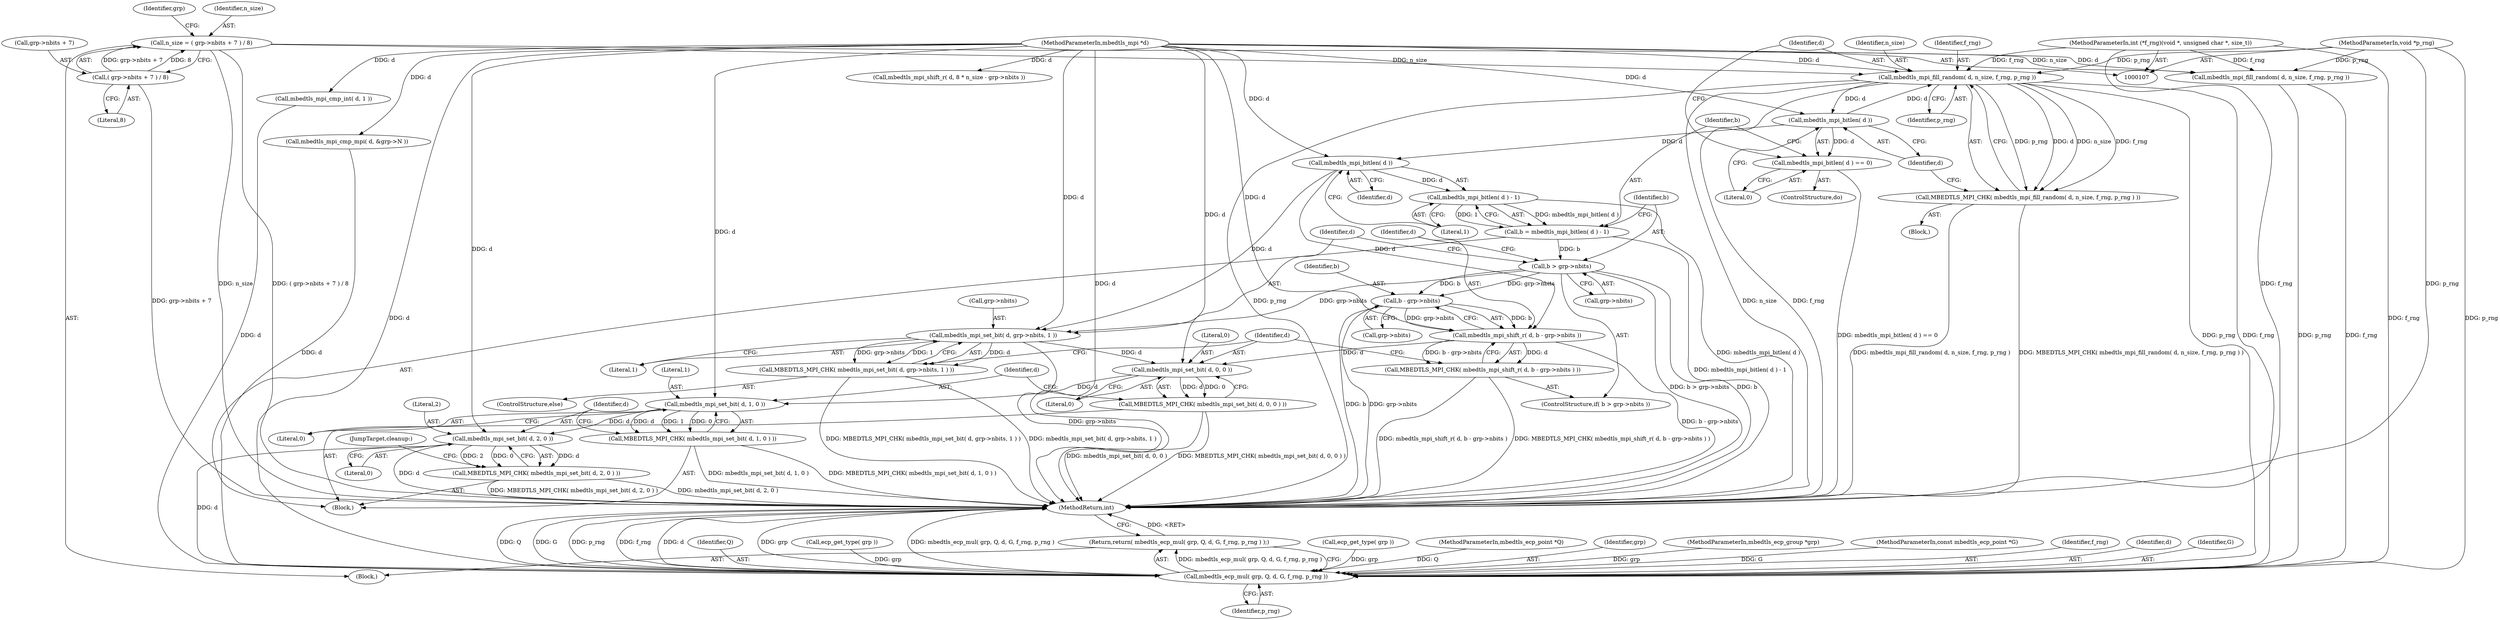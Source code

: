 digraph "1_mbedtls_298a43a77ec0ed2c19a8c924ddd8571ef3e65dfd_2@API" {
"1000136" [label="(Call,mbedtls_mpi_fill_random( d, n_size, f_rng, p_rng ))"];
"1000142" [label="(Call,mbedtls_mpi_bitlen( d ))"];
"1000136" [label="(Call,mbedtls_mpi_fill_random( d, n_size, f_rng, p_rng ))"];
"1000110" [label="(MethodParameterIn,mbedtls_mpi *d)"];
"1000117" [label="(Call,n_size = ( grp->nbits + 7 ) / 8)"];
"1000119" [label="(Call,( grp->nbits + 7 ) / 8)"];
"1000112" [label="(MethodParameterIn,int (*f_rng)(void *, unsigned char *, size_t))"];
"1000113" [label="(MethodParameterIn,void *p_rng)"];
"1000135" [label="(Call,MBEDTLS_MPI_CHK( mbedtls_mpi_fill_random( d, n_size, f_rng, p_rng ) ))"];
"1000249" [label="(Call,mbedtls_ecp_mul( grp, Q, d, G, f_rng, p_rng ))"];
"1000248" [label="(Return,return( mbedtls_ecp_mul( grp, Q, d, G, f_rng, p_rng ) );)"];
"1000141" [label="(Call,mbedtls_mpi_bitlen( d ) == 0)"];
"1000148" [label="(Call,mbedtls_mpi_bitlen( d ))"];
"1000147" [label="(Call,mbedtls_mpi_bitlen( d ) - 1)"];
"1000145" [label="(Call,b = mbedtls_mpi_bitlen( d ) - 1)"];
"1000152" [label="(Call,b > grp->nbits)"];
"1000160" [label="(Call,b - grp->nbits)"];
"1000158" [label="(Call,mbedtls_mpi_shift_r( d, b - grp->nbits ))"];
"1000157" [label="(Call,MBEDTLS_MPI_CHK( mbedtls_mpi_shift_r( d, b - grp->nbits ) ))"];
"1000174" [label="(Call,mbedtls_mpi_set_bit( d, 0, 0 ))"];
"1000173" [label="(Call,MBEDTLS_MPI_CHK( mbedtls_mpi_set_bit( d, 0, 0 ) ))"];
"1000179" [label="(Call,mbedtls_mpi_set_bit( d, 1, 0 ))"];
"1000178" [label="(Call,MBEDTLS_MPI_CHK( mbedtls_mpi_set_bit( d, 1, 0 ) ))"];
"1000184" [label="(Call,mbedtls_mpi_set_bit( d, 2, 0 ))"];
"1000183" [label="(Call,MBEDTLS_MPI_CHK( mbedtls_mpi_set_bit( d, 2, 0 ) ))"];
"1000167" [label="(Call,mbedtls_mpi_set_bit( d, grp->nbits, 1 ))"];
"1000166" [label="(Call,MBEDTLS_MPI_CHK( mbedtls_mpi_set_bit( d, grp->nbits, 1 ) ))"];
"1000251" [label="(Identifier,Q)"];
"1000160" [label="(Call,b - grp->nbits)"];
"1000185" [label="(Identifier,d)"];
"1000135" [label="(Call,MBEDTLS_MPI_CHK( mbedtls_mpi_fill_random( d, n_size, f_rng, p_rng ) ))"];
"1000226" [label="(Call,mbedtls_mpi_cmp_int( d, 1 ))"];
"1000119" [label="(Call,( grp->nbits + 7 ) / 8)"];
"1000157" [label="(Call,MBEDTLS_MPI_CHK( mbedtls_mpi_shift_r( d, b - grp->nbits ) ))"];
"1000166" [label="(Call,MBEDTLS_MPI_CHK( mbedtls_mpi_set_bit( d, grp->nbits, 1 ) ))"];
"1000138" [label="(Identifier,n_size)"];
"1000150" [label="(Literal,1)"];
"1000129" [label="(Identifier,grp)"];
"1000128" [label="(Call,ecp_get_type( grp ))"];
"1000249" [label="(Call,mbedtls_ecp_mul( grp, Q, d, G, f_rng, p_rng ))"];
"1000158" [label="(Call,mbedtls_mpi_shift_r( d, b - grp->nbits ))"];
"1000202" [label="(Call,mbedtls_mpi_fill_random( d, n_size, f_rng, p_rng ))"];
"1000191" [label="(Call,ecp_get_type( grp ))"];
"1000111" [label="(MethodParameterIn,mbedtls_ecp_point *Q)"];
"1000146" [label="(Identifier,b)"];
"1000255" [label="(Identifier,p_rng)"];
"1000187" [label="(Literal,0)"];
"1000161" [label="(Identifier,b)"];
"1000142" [label="(Call,mbedtls_mpi_bitlen( d ))"];
"1000175" [label="(Identifier,d)"];
"1000250" [label="(Identifier,grp)"];
"1000162" [label="(Call,grp->nbits)"];
"1000177" [label="(Literal,0)"];
"1000108" [label="(MethodParameterIn,mbedtls_ecp_group *grp)"];
"1000176" [label="(Literal,0)"];
"1000169" [label="(Call,grp->nbits)"];
"1000179" [label="(Call,mbedtls_mpi_set_bit( d, 1, 0 ))"];
"1000148" [label="(Call,mbedtls_mpi_bitlen( d ))"];
"1000136" [label="(Call,mbedtls_mpi_fill_random( d, n_size, f_rng, p_rng ))"];
"1000256" [label="(MethodReturn,int)"];
"1000125" [label="(Literal,8)"];
"1000109" [label="(MethodParameterIn,const mbedtls_ecp_point *G)"];
"1000165" [label="(ControlStructure,else)"];
"1000168" [label="(Identifier,d)"];
"1000140" [label="(Identifier,p_rng)"];
"1000143" [label="(Identifier,d)"];
"1000181" [label="(Literal,1)"];
"1000154" [label="(Call,grp->nbits)"];
"1000254" [label="(Identifier,f_rng)"];
"1000167" [label="(Call,mbedtls_mpi_set_bit( d, grp->nbits, 1 ))"];
"1000134" [label="(Block,)"];
"1000159" [label="(Identifier,d)"];
"1000131" [label="(Block,)"];
"1000174" [label="(Call,mbedtls_mpi_set_bit( d, 0, 0 ))"];
"1000149" [label="(Identifier,d)"];
"1000133" [label="(ControlStructure,do)"];
"1000110" [label="(MethodParameterIn,mbedtls_mpi *d)"];
"1000184" [label="(Call,mbedtls_mpi_set_bit( d, 2, 0 ))"];
"1000178" [label="(Call,MBEDTLS_MPI_CHK( mbedtls_mpi_set_bit( d, 1, 0 ) ))"];
"1000182" [label="(Literal,0)"];
"1000113" [label="(MethodParameterIn,void *p_rng)"];
"1000141" [label="(Call,mbedtls_mpi_bitlen( d ) == 0)"];
"1000172" [label="(Literal,1)"];
"1000173" [label="(Call,MBEDTLS_MPI_CHK( mbedtls_mpi_set_bit( d, 0, 0 ) ))"];
"1000241" [label="(JumpTarget,cleanup:)"];
"1000112" [label="(MethodParameterIn,int (*f_rng)(void *, unsigned char *, size_t))"];
"1000208" [label="(Call,mbedtls_mpi_shift_r( d, 8 * n_size - grp->nbits ))"];
"1000114" [label="(Block,)"];
"1000186" [label="(Literal,2)"];
"1000153" [label="(Identifier,b)"];
"1000147" [label="(Call,mbedtls_mpi_bitlen( d ) - 1)"];
"1000151" [label="(ControlStructure,if( b > grp->nbits ))"];
"1000145" [label="(Call,b = mbedtls_mpi_bitlen( d ) - 1)"];
"1000180" [label="(Identifier,d)"];
"1000183" [label="(Call,MBEDTLS_MPI_CHK( mbedtls_mpi_set_bit( d, 2, 0 ) ))"];
"1000152" [label="(Call,b > grp->nbits)"];
"1000139" [label="(Identifier,f_rng)"];
"1000120" [label="(Call,grp->nbits + 7)"];
"1000252" [label="(Identifier,d)"];
"1000253" [label="(Identifier,G)"];
"1000118" [label="(Identifier,n_size)"];
"1000144" [label="(Literal,0)"];
"1000137" [label="(Identifier,d)"];
"1000231" [label="(Call,mbedtls_mpi_cmp_mpi( d, &grp->N ))"];
"1000117" [label="(Call,n_size = ( grp->nbits + 7 ) / 8)"];
"1000248" [label="(Return,return( mbedtls_ecp_mul( grp, Q, d, G, f_rng, p_rng ) );)"];
"1000136" -> "1000135"  [label="AST: "];
"1000136" -> "1000140"  [label="CFG: "];
"1000137" -> "1000136"  [label="AST: "];
"1000138" -> "1000136"  [label="AST: "];
"1000139" -> "1000136"  [label="AST: "];
"1000140" -> "1000136"  [label="AST: "];
"1000135" -> "1000136"  [label="CFG: "];
"1000136" -> "1000256"  [label="DDG: f_rng"];
"1000136" -> "1000256"  [label="DDG: p_rng"];
"1000136" -> "1000256"  [label="DDG: n_size"];
"1000136" -> "1000135"  [label="DDG: d"];
"1000136" -> "1000135"  [label="DDG: n_size"];
"1000136" -> "1000135"  [label="DDG: f_rng"];
"1000136" -> "1000135"  [label="DDG: p_rng"];
"1000142" -> "1000136"  [label="DDG: d"];
"1000110" -> "1000136"  [label="DDG: d"];
"1000117" -> "1000136"  [label="DDG: n_size"];
"1000112" -> "1000136"  [label="DDG: f_rng"];
"1000113" -> "1000136"  [label="DDG: p_rng"];
"1000136" -> "1000142"  [label="DDG: d"];
"1000136" -> "1000249"  [label="DDG: f_rng"];
"1000136" -> "1000249"  [label="DDG: p_rng"];
"1000142" -> "1000141"  [label="AST: "];
"1000142" -> "1000143"  [label="CFG: "];
"1000143" -> "1000142"  [label="AST: "];
"1000144" -> "1000142"  [label="CFG: "];
"1000142" -> "1000141"  [label="DDG: d"];
"1000110" -> "1000142"  [label="DDG: d"];
"1000142" -> "1000148"  [label="DDG: d"];
"1000110" -> "1000107"  [label="AST: "];
"1000110" -> "1000256"  [label="DDG: d"];
"1000110" -> "1000148"  [label="DDG: d"];
"1000110" -> "1000158"  [label="DDG: d"];
"1000110" -> "1000167"  [label="DDG: d"];
"1000110" -> "1000174"  [label="DDG: d"];
"1000110" -> "1000179"  [label="DDG: d"];
"1000110" -> "1000184"  [label="DDG: d"];
"1000110" -> "1000202"  [label="DDG: d"];
"1000110" -> "1000208"  [label="DDG: d"];
"1000110" -> "1000226"  [label="DDG: d"];
"1000110" -> "1000231"  [label="DDG: d"];
"1000110" -> "1000249"  [label="DDG: d"];
"1000117" -> "1000114"  [label="AST: "];
"1000117" -> "1000119"  [label="CFG: "];
"1000118" -> "1000117"  [label="AST: "];
"1000119" -> "1000117"  [label="AST: "];
"1000129" -> "1000117"  [label="CFG: "];
"1000117" -> "1000256"  [label="DDG: n_size"];
"1000117" -> "1000256"  [label="DDG: ( grp->nbits + 7 ) / 8"];
"1000119" -> "1000117"  [label="DDG: grp->nbits + 7"];
"1000119" -> "1000117"  [label="DDG: 8"];
"1000117" -> "1000202"  [label="DDG: n_size"];
"1000119" -> "1000125"  [label="CFG: "];
"1000120" -> "1000119"  [label="AST: "];
"1000125" -> "1000119"  [label="AST: "];
"1000119" -> "1000256"  [label="DDG: grp->nbits + 7"];
"1000112" -> "1000107"  [label="AST: "];
"1000112" -> "1000256"  [label="DDG: f_rng"];
"1000112" -> "1000202"  [label="DDG: f_rng"];
"1000112" -> "1000249"  [label="DDG: f_rng"];
"1000113" -> "1000107"  [label="AST: "];
"1000113" -> "1000256"  [label="DDG: p_rng"];
"1000113" -> "1000202"  [label="DDG: p_rng"];
"1000113" -> "1000249"  [label="DDG: p_rng"];
"1000135" -> "1000134"  [label="AST: "];
"1000143" -> "1000135"  [label="CFG: "];
"1000135" -> "1000256"  [label="DDG: MBEDTLS_MPI_CHK( mbedtls_mpi_fill_random( d, n_size, f_rng, p_rng ) )"];
"1000135" -> "1000256"  [label="DDG: mbedtls_mpi_fill_random( d, n_size, f_rng, p_rng )"];
"1000249" -> "1000248"  [label="AST: "];
"1000249" -> "1000255"  [label="CFG: "];
"1000250" -> "1000249"  [label="AST: "];
"1000251" -> "1000249"  [label="AST: "];
"1000252" -> "1000249"  [label="AST: "];
"1000253" -> "1000249"  [label="AST: "];
"1000254" -> "1000249"  [label="AST: "];
"1000255" -> "1000249"  [label="AST: "];
"1000248" -> "1000249"  [label="CFG: "];
"1000249" -> "1000256"  [label="DDG: Q"];
"1000249" -> "1000256"  [label="DDG: G"];
"1000249" -> "1000256"  [label="DDG: p_rng"];
"1000249" -> "1000256"  [label="DDG: f_rng"];
"1000249" -> "1000256"  [label="DDG: d"];
"1000249" -> "1000256"  [label="DDG: grp"];
"1000249" -> "1000256"  [label="DDG: mbedtls_ecp_mul( grp, Q, d, G, f_rng, p_rng )"];
"1000249" -> "1000248"  [label="DDG: mbedtls_ecp_mul( grp, Q, d, G, f_rng, p_rng )"];
"1000128" -> "1000249"  [label="DDG: grp"];
"1000191" -> "1000249"  [label="DDG: grp"];
"1000108" -> "1000249"  [label="DDG: grp"];
"1000111" -> "1000249"  [label="DDG: Q"];
"1000226" -> "1000249"  [label="DDG: d"];
"1000184" -> "1000249"  [label="DDG: d"];
"1000231" -> "1000249"  [label="DDG: d"];
"1000109" -> "1000249"  [label="DDG: G"];
"1000202" -> "1000249"  [label="DDG: f_rng"];
"1000202" -> "1000249"  [label="DDG: p_rng"];
"1000248" -> "1000114"  [label="AST: "];
"1000256" -> "1000248"  [label="CFG: "];
"1000248" -> "1000256"  [label="DDG: <RET>"];
"1000141" -> "1000133"  [label="AST: "];
"1000141" -> "1000144"  [label="CFG: "];
"1000144" -> "1000141"  [label="AST: "];
"1000137" -> "1000141"  [label="CFG: "];
"1000146" -> "1000141"  [label="CFG: "];
"1000141" -> "1000256"  [label="DDG: mbedtls_mpi_bitlen( d ) == 0"];
"1000148" -> "1000147"  [label="AST: "];
"1000148" -> "1000149"  [label="CFG: "];
"1000149" -> "1000148"  [label="AST: "];
"1000150" -> "1000148"  [label="CFG: "];
"1000148" -> "1000147"  [label="DDG: d"];
"1000148" -> "1000158"  [label="DDG: d"];
"1000148" -> "1000167"  [label="DDG: d"];
"1000147" -> "1000145"  [label="AST: "];
"1000147" -> "1000150"  [label="CFG: "];
"1000150" -> "1000147"  [label="AST: "];
"1000145" -> "1000147"  [label="CFG: "];
"1000147" -> "1000256"  [label="DDG: mbedtls_mpi_bitlen( d )"];
"1000147" -> "1000145"  [label="DDG: mbedtls_mpi_bitlen( d )"];
"1000147" -> "1000145"  [label="DDG: 1"];
"1000145" -> "1000131"  [label="AST: "];
"1000146" -> "1000145"  [label="AST: "];
"1000153" -> "1000145"  [label="CFG: "];
"1000145" -> "1000256"  [label="DDG: mbedtls_mpi_bitlen( d ) - 1"];
"1000145" -> "1000152"  [label="DDG: b"];
"1000152" -> "1000151"  [label="AST: "];
"1000152" -> "1000154"  [label="CFG: "];
"1000153" -> "1000152"  [label="AST: "];
"1000154" -> "1000152"  [label="AST: "];
"1000159" -> "1000152"  [label="CFG: "];
"1000168" -> "1000152"  [label="CFG: "];
"1000152" -> "1000256"  [label="DDG: b > grp->nbits"];
"1000152" -> "1000256"  [label="DDG: b"];
"1000152" -> "1000160"  [label="DDG: b"];
"1000152" -> "1000160"  [label="DDG: grp->nbits"];
"1000152" -> "1000167"  [label="DDG: grp->nbits"];
"1000160" -> "1000158"  [label="AST: "];
"1000160" -> "1000162"  [label="CFG: "];
"1000161" -> "1000160"  [label="AST: "];
"1000162" -> "1000160"  [label="AST: "];
"1000158" -> "1000160"  [label="CFG: "];
"1000160" -> "1000256"  [label="DDG: grp->nbits"];
"1000160" -> "1000256"  [label="DDG: b"];
"1000160" -> "1000158"  [label="DDG: b"];
"1000160" -> "1000158"  [label="DDG: grp->nbits"];
"1000158" -> "1000157"  [label="AST: "];
"1000159" -> "1000158"  [label="AST: "];
"1000157" -> "1000158"  [label="CFG: "];
"1000158" -> "1000256"  [label="DDG: b - grp->nbits"];
"1000158" -> "1000157"  [label="DDG: d"];
"1000158" -> "1000157"  [label="DDG: b - grp->nbits"];
"1000158" -> "1000174"  [label="DDG: d"];
"1000157" -> "1000151"  [label="AST: "];
"1000175" -> "1000157"  [label="CFG: "];
"1000157" -> "1000256"  [label="DDG: MBEDTLS_MPI_CHK( mbedtls_mpi_shift_r( d, b - grp->nbits ) )"];
"1000157" -> "1000256"  [label="DDG: mbedtls_mpi_shift_r( d, b - grp->nbits )"];
"1000174" -> "1000173"  [label="AST: "];
"1000174" -> "1000177"  [label="CFG: "];
"1000175" -> "1000174"  [label="AST: "];
"1000176" -> "1000174"  [label="AST: "];
"1000177" -> "1000174"  [label="AST: "];
"1000173" -> "1000174"  [label="CFG: "];
"1000174" -> "1000173"  [label="DDG: d"];
"1000174" -> "1000173"  [label="DDG: 0"];
"1000167" -> "1000174"  [label="DDG: d"];
"1000174" -> "1000179"  [label="DDG: d"];
"1000173" -> "1000131"  [label="AST: "];
"1000180" -> "1000173"  [label="CFG: "];
"1000173" -> "1000256"  [label="DDG: MBEDTLS_MPI_CHK( mbedtls_mpi_set_bit( d, 0, 0 ) )"];
"1000173" -> "1000256"  [label="DDG: mbedtls_mpi_set_bit( d, 0, 0 )"];
"1000179" -> "1000178"  [label="AST: "];
"1000179" -> "1000182"  [label="CFG: "];
"1000180" -> "1000179"  [label="AST: "];
"1000181" -> "1000179"  [label="AST: "];
"1000182" -> "1000179"  [label="AST: "];
"1000178" -> "1000179"  [label="CFG: "];
"1000179" -> "1000178"  [label="DDG: d"];
"1000179" -> "1000178"  [label="DDG: 1"];
"1000179" -> "1000178"  [label="DDG: 0"];
"1000179" -> "1000184"  [label="DDG: d"];
"1000178" -> "1000131"  [label="AST: "];
"1000185" -> "1000178"  [label="CFG: "];
"1000178" -> "1000256"  [label="DDG: MBEDTLS_MPI_CHK( mbedtls_mpi_set_bit( d, 1, 0 ) )"];
"1000178" -> "1000256"  [label="DDG: mbedtls_mpi_set_bit( d, 1, 0 )"];
"1000184" -> "1000183"  [label="AST: "];
"1000184" -> "1000187"  [label="CFG: "];
"1000185" -> "1000184"  [label="AST: "];
"1000186" -> "1000184"  [label="AST: "];
"1000187" -> "1000184"  [label="AST: "];
"1000183" -> "1000184"  [label="CFG: "];
"1000184" -> "1000256"  [label="DDG: d"];
"1000184" -> "1000183"  [label="DDG: d"];
"1000184" -> "1000183"  [label="DDG: 2"];
"1000184" -> "1000183"  [label="DDG: 0"];
"1000183" -> "1000131"  [label="AST: "];
"1000241" -> "1000183"  [label="CFG: "];
"1000183" -> "1000256"  [label="DDG: mbedtls_mpi_set_bit( d, 2, 0 )"];
"1000183" -> "1000256"  [label="DDG: MBEDTLS_MPI_CHK( mbedtls_mpi_set_bit( d, 2, 0 ) )"];
"1000167" -> "1000166"  [label="AST: "];
"1000167" -> "1000172"  [label="CFG: "];
"1000168" -> "1000167"  [label="AST: "];
"1000169" -> "1000167"  [label="AST: "];
"1000172" -> "1000167"  [label="AST: "];
"1000166" -> "1000167"  [label="CFG: "];
"1000167" -> "1000256"  [label="DDG: grp->nbits"];
"1000167" -> "1000166"  [label="DDG: d"];
"1000167" -> "1000166"  [label="DDG: grp->nbits"];
"1000167" -> "1000166"  [label="DDG: 1"];
"1000166" -> "1000165"  [label="AST: "];
"1000175" -> "1000166"  [label="CFG: "];
"1000166" -> "1000256"  [label="DDG: MBEDTLS_MPI_CHK( mbedtls_mpi_set_bit( d, grp->nbits, 1 ) )"];
"1000166" -> "1000256"  [label="DDG: mbedtls_mpi_set_bit( d, grp->nbits, 1 )"];
}
